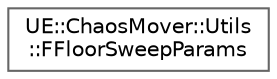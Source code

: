 digraph "Graphical Class Hierarchy"
{
 // INTERACTIVE_SVG=YES
 // LATEX_PDF_SIZE
  bgcolor="transparent";
  edge [fontname=Helvetica,fontsize=10,labelfontname=Helvetica,labelfontsize=10];
  node [fontname=Helvetica,fontsize=10,shape=box,height=0.2,width=0.4];
  rankdir="LR";
  Node0 [id="Node000000",label="UE::ChaosMover::Utils\l::FFloorSweepParams",height=0.2,width=0.4,color="grey40", fillcolor="white", style="filled",URL="$d0/d07/structUE_1_1ChaosMover_1_1Utils_1_1FFloorSweepParams.html",tooltip=" "];
}
